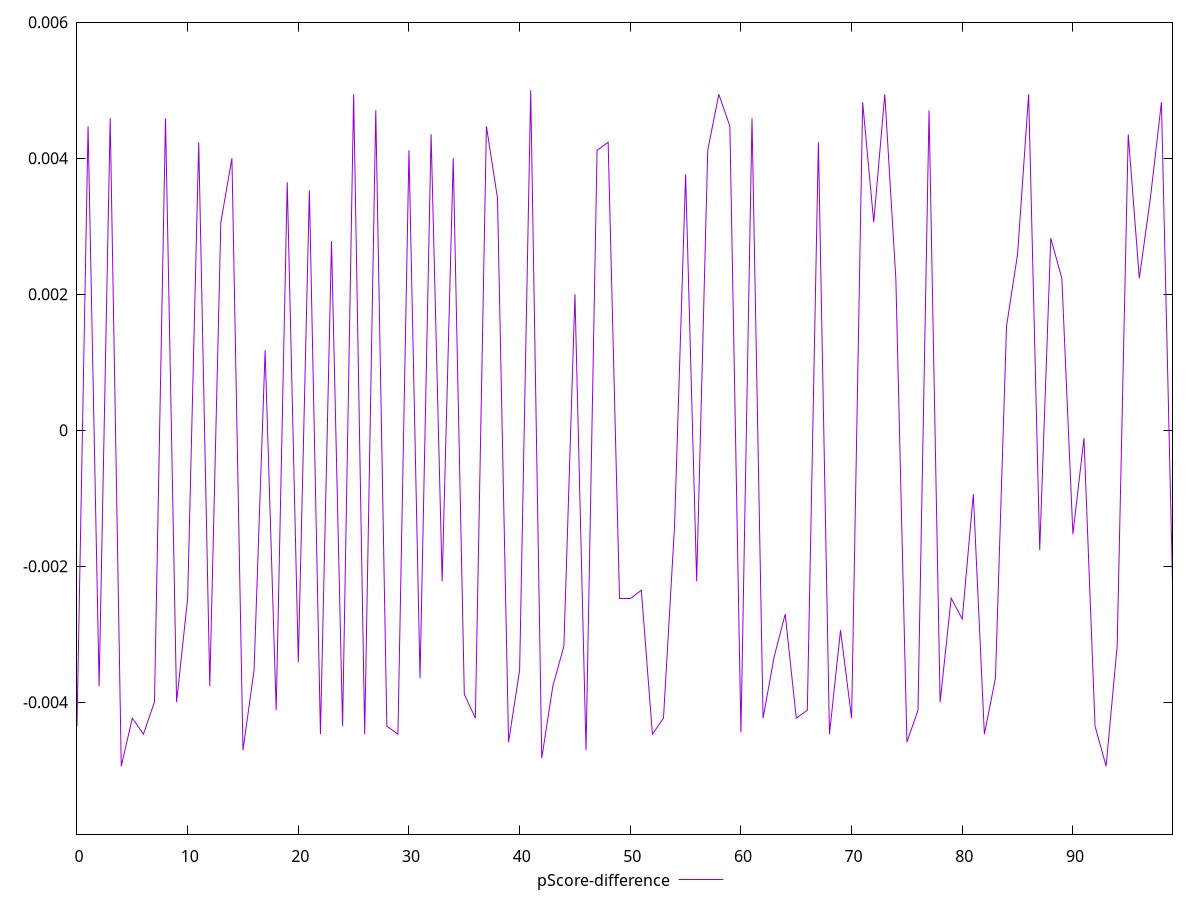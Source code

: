 reset

$pScoreDifference <<EOF
0 -0.004352941176470615
1 0.004470588235294115
2 -0.003764705882352948
3 0.004588235294117671
4 -0.004941176470588227
5 -0.004235294117647059
6 -0.004470588235294115
7 -0.0040000000000000036
8 0.004588235294117671
9 -0.0040000000000000036
10 -0.0024705882352941133
11 0.004235294117647059
12 -0.003764705882352948
13 0.0030588235294117805
14 0.0040000000000000036
15 -0.004705882352941171
16 -0.003529411764705892
17 0.0011764705882352788
18 -0.004117647058823504
19 0.0036470588235294477
20 -0.0034117647058823364
21 0.003529411764705892
22 -0.004470588235294115
23 0.002777777777777768
24 -0.004352941176470615
25 0.004941176470588227
26 -0.004470588235294115
27 0.004705882352941171
28 -0.004352941176470615
29 -0.004470588235294115
30 0.004117647058823559
31 -0.003647058823529392
32 0.004352941176470615
33 -0.0022222222222222365
34 0.0040000000000000036
35 -0.003882352941176448
36 -0.004235294117647059
37 0.004470588235294115
38 0.0034117647058823364
39 -0.004588235294117671
40 -0.003529411764705892
41 0.004999999999999893
42 -0.0048235294117647265
43 -0.003764705882352948
44 -0.0031764705882352806
45 0.0020000000000000018
46 -0.004705882352941171
47 0.004117647058823559
48 0.004235294117647059
49 -0.0024705882352941133
50 -0.0024705882352941133
51 -0.002352941176470613
52 -0.004470588235294115
53 -0.004235294117647059
54 -0.0014117647058823346
55 0.003764705882352948
56 -0.0022222222222222365
57 0.004117647058823559
58 0.004941176470588227
59 0.004470588235294115
60 -0.004444444444444473
61 0.004588235294117671
62 -0.004235294117647059
63 -0.0033333333333332993
64 -0.002705882352941169
65 -0.004235294117647059
66 -0.004117647058823504
67 0.004235294117647059
68 -0.004470588235294115
69 -0.002941176470588225
70 -0.004235294117647059
71 0.0048235294117647265
72 0.0030588235294117805
73 0.004941176470588227
74 0.0022222222222221255
75 -0.004588235294117671
76 -0.004117647058823504
77 0.004705882352941171
78 -0.0040000000000000036
79 -0.0024705882352941133
80 -0.002777777777777768
81 -0.0009411764705882231
82 -0.004470588235294115
83 -0.003647058823529392
84 0.0015294117647058902
85 0.002588235294117669
86 0.004941176470588227
87 -0.001764705882352946
88 0.0028235294117647247
89 0.0022352941176470575
90 -0.0015294117647058902
91 -0.00011764705882355564
92 -0.004352941176470615
93 -0.004941176470588227
94 -0.0031764705882352806
95 0.004352941176470615
96 0.0022352941176470575
97 0.0034117647058823364
98 0.0048235294117647265
99 -0.0022222222222222365
EOF

set key outside below
set xrange [0:99]
set yrange [-0.005941176470588227:0.0059999999999998934]
set trange [-0.005941176470588227:0.0059999999999998934]
set terminal svg size 640, 500 enhanced background rgb 'white'
set output "report_00011_2021-02-09T10:53:21.242Z/render-blocking-resources/samples/pages+cached+noadtech+nomedia/pScore-difference/values.svg"

plot $pScoreDifference title "pScore-difference" with line

reset
